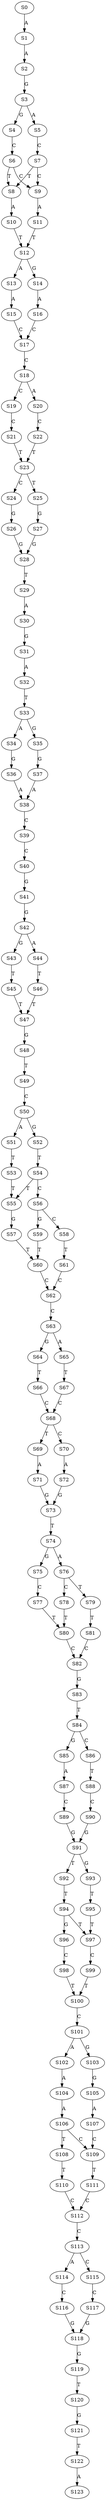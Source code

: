 strict digraph  {
	S0 -> S1 [ label = A ];
	S1 -> S2 [ label = A ];
	S2 -> S3 [ label = G ];
	S3 -> S4 [ label = G ];
	S3 -> S5 [ label = A ];
	S4 -> S6 [ label = C ];
	S5 -> S7 [ label = C ];
	S6 -> S8 [ label = T ];
	S6 -> S9 [ label = C ];
	S7 -> S9 [ label = C ];
	S7 -> S8 [ label = T ];
	S8 -> S10 [ label = A ];
	S9 -> S11 [ label = A ];
	S10 -> S12 [ label = T ];
	S11 -> S12 [ label = T ];
	S12 -> S13 [ label = A ];
	S12 -> S14 [ label = G ];
	S13 -> S15 [ label = A ];
	S14 -> S16 [ label = A ];
	S15 -> S17 [ label = C ];
	S16 -> S17 [ label = C ];
	S17 -> S18 [ label = C ];
	S18 -> S19 [ label = C ];
	S18 -> S20 [ label = A ];
	S19 -> S21 [ label = C ];
	S20 -> S22 [ label = C ];
	S21 -> S23 [ label = T ];
	S22 -> S23 [ label = T ];
	S23 -> S24 [ label = C ];
	S23 -> S25 [ label = T ];
	S24 -> S26 [ label = G ];
	S25 -> S27 [ label = G ];
	S26 -> S28 [ label = G ];
	S27 -> S28 [ label = G ];
	S28 -> S29 [ label = T ];
	S29 -> S30 [ label = A ];
	S30 -> S31 [ label = G ];
	S31 -> S32 [ label = A ];
	S32 -> S33 [ label = T ];
	S33 -> S34 [ label = A ];
	S33 -> S35 [ label = G ];
	S34 -> S36 [ label = G ];
	S35 -> S37 [ label = G ];
	S36 -> S38 [ label = A ];
	S37 -> S38 [ label = A ];
	S38 -> S39 [ label = C ];
	S39 -> S40 [ label = C ];
	S40 -> S41 [ label = G ];
	S41 -> S42 [ label = G ];
	S42 -> S43 [ label = G ];
	S42 -> S44 [ label = A ];
	S43 -> S45 [ label = T ];
	S44 -> S46 [ label = T ];
	S45 -> S47 [ label = T ];
	S46 -> S47 [ label = T ];
	S47 -> S48 [ label = G ];
	S48 -> S49 [ label = T ];
	S49 -> S50 [ label = C ];
	S50 -> S51 [ label = A ];
	S50 -> S52 [ label = G ];
	S51 -> S53 [ label = T ];
	S52 -> S54 [ label = T ];
	S53 -> S55 [ label = T ];
	S54 -> S56 [ label = C ];
	S54 -> S55 [ label = T ];
	S55 -> S57 [ label = G ];
	S56 -> S58 [ label = C ];
	S56 -> S59 [ label = G ];
	S57 -> S60 [ label = T ];
	S58 -> S61 [ label = T ];
	S59 -> S60 [ label = T ];
	S60 -> S62 [ label = C ];
	S61 -> S62 [ label = C ];
	S62 -> S63 [ label = C ];
	S63 -> S64 [ label = G ];
	S63 -> S65 [ label = A ];
	S64 -> S66 [ label = T ];
	S65 -> S67 [ label = T ];
	S66 -> S68 [ label = C ];
	S67 -> S68 [ label = C ];
	S68 -> S69 [ label = T ];
	S68 -> S70 [ label = C ];
	S69 -> S71 [ label = A ];
	S70 -> S72 [ label = A ];
	S71 -> S73 [ label = G ];
	S72 -> S73 [ label = G ];
	S73 -> S74 [ label = T ];
	S74 -> S75 [ label = G ];
	S74 -> S76 [ label = A ];
	S75 -> S77 [ label = C ];
	S76 -> S78 [ label = C ];
	S76 -> S79 [ label = T ];
	S77 -> S80 [ label = T ];
	S78 -> S80 [ label = T ];
	S79 -> S81 [ label = T ];
	S80 -> S82 [ label = C ];
	S81 -> S82 [ label = C ];
	S82 -> S83 [ label = G ];
	S83 -> S84 [ label = T ];
	S84 -> S85 [ label = G ];
	S84 -> S86 [ label = C ];
	S85 -> S87 [ label = A ];
	S86 -> S88 [ label = T ];
	S87 -> S89 [ label = C ];
	S88 -> S90 [ label = C ];
	S89 -> S91 [ label = G ];
	S90 -> S91 [ label = G ];
	S91 -> S92 [ label = T ];
	S91 -> S93 [ label = G ];
	S92 -> S94 [ label = T ];
	S93 -> S95 [ label = T ];
	S94 -> S96 [ label = G ];
	S94 -> S97 [ label = T ];
	S95 -> S97 [ label = T ];
	S96 -> S98 [ label = C ];
	S97 -> S99 [ label = C ];
	S98 -> S100 [ label = T ];
	S99 -> S100 [ label = T ];
	S100 -> S101 [ label = C ];
	S101 -> S102 [ label = A ];
	S101 -> S103 [ label = G ];
	S102 -> S104 [ label = A ];
	S103 -> S105 [ label = G ];
	S104 -> S106 [ label = A ];
	S105 -> S107 [ label = A ];
	S106 -> S108 [ label = T ];
	S106 -> S109 [ label = C ];
	S107 -> S109 [ label = C ];
	S108 -> S110 [ label = T ];
	S109 -> S111 [ label = T ];
	S110 -> S112 [ label = C ];
	S111 -> S112 [ label = C ];
	S112 -> S113 [ label = C ];
	S113 -> S114 [ label = A ];
	S113 -> S115 [ label = C ];
	S114 -> S116 [ label = C ];
	S115 -> S117 [ label = C ];
	S116 -> S118 [ label = G ];
	S117 -> S118 [ label = G ];
	S118 -> S119 [ label = G ];
	S119 -> S120 [ label = T ];
	S120 -> S121 [ label = G ];
	S121 -> S122 [ label = T ];
	S122 -> S123 [ label = A ];
}
